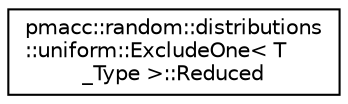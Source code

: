 digraph "Graphical Class Hierarchy"
{
 // LATEX_PDF_SIZE
  edge [fontname="Helvetica",fontsize="10",labelfontname="Helvetica",labelfontsize="10"];
  node [fontname="Helvetica",fontsize="10",shape=record];
  rankdir="LR";
  Node0 [label="pmacc::random::distributions\l::uniform::ExcludeOne\< T\l_Type \>::Reduced",height=0.2,width=0.4,color="black", fillcolor="white", style="filled",URL="$structpmacc_1_1random_1_1distributions_1_1uniform_1_1_exclude_one_1_1_reduced.html",tooltip="Reduce the random range."];
}
